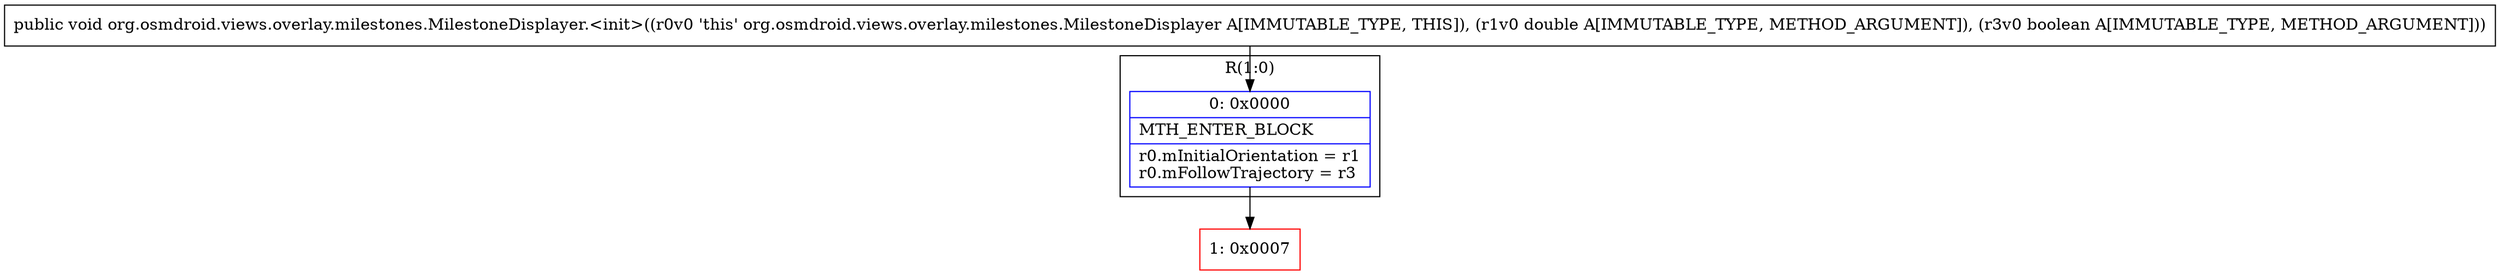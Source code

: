 digraph "CFG fororg.osmdroid.views.overlay.milestones.MilestoneDisplayer.\<init\>(DZ)V" {
subgraph cluster_Region_895452677 {
label = "R(1:0)";
node [shape=record,color=blue];
Node_0 [shape=record,label="{0\:\ 0x0000|MTH_ENTER_BLOCK\l|r0.mInitialOrientation = r1\lr0.mFollowTrajectory = r3\l}"];
}
Node_1 [shape=record,color=red,label="{1\:\ 0x0007}"];
MethodNode[shape=record,label="{public void org.osmdroid.views.overlay.milestones.MilestoneDisplayer.\<init\>((r0v0 'this' org.osmdroid.views.overlay.milestones.MilestoneDisplayer A[IMMUTABLE_TYPE, THIS]), (r1v0 double A[IMMUTABLE_TYPE, METHOD_ARGUMENT]), (r3v0 boolean A[IMMUTABLE_TYPE, METHOD_ARGUMENT])) }"];
MethodNode -> Node_0;
Node_0 -> Node_1;
}

